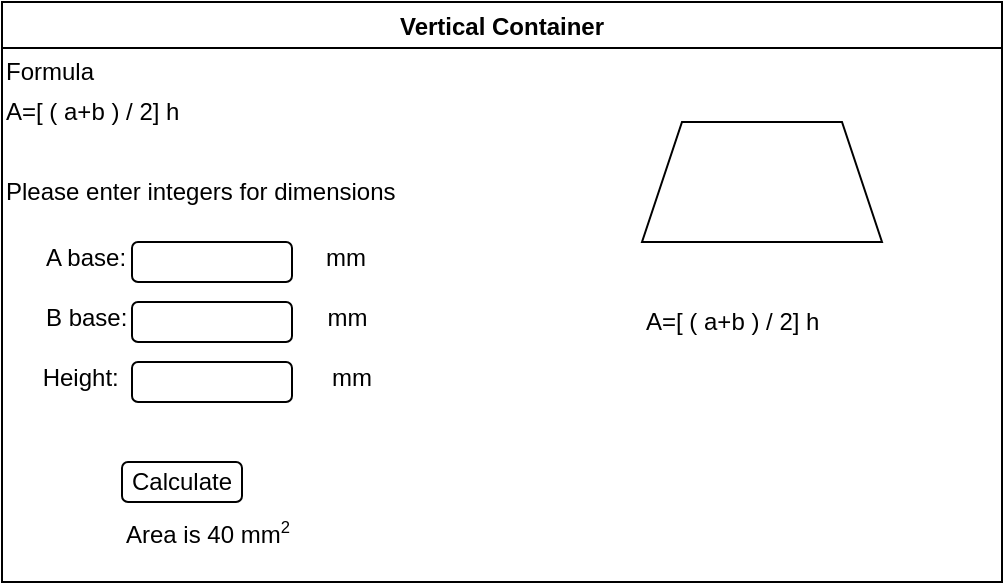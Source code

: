 <mxfile>
    <diagram id="wGQkQs1Zs2WG0cKM3YC_" name="Page-1">
        <mxGraphModel dx="686" dy="561" grid="1" gridSize="10" guides="1" tooltips="1" connect="1" arrows="1" fold="1" page="1" pageScale="1" pageWidth="850" pageHeight="1100" math="0" shadow="0">
            <root>
                <mxCell id="0"/>
                <mxCell id="1" parent="0"/>
                <mxCell id="2" value="Vertical Container" style="swimlane;swimlaneFillColor=#FFFFFF;" vertex="1" parent="1">
                    <mxGeometry x="175" y="150" width="500" height="290" as="geometry"/>
                </mxCell>
                <mxCell id="3" value="Formula" style="text;html=1;strokeColor=none;fillColor=none;align=left;verticalAlign=middle;whiteSpace=wrap;rounded=0;" vertex="1" parent="2">
                    <mxGeometry y="20" width="180" height="30" as="geometry"/>
                </mxCell>
                <mxCell id="4" value="A=[ ( a+b ) / 2] h&amp;nbsp;" style="text;html=1;strokeColor=none;fillColor=none;align=left;verticalAlign=middle;whiteSpace=wrap;rounded=0;" vertex="1" parent="2">
                    <mxGeometry y="40" width="180" height="30" as="geometry"/>
                </mxCell>
                <mxCell id="5" value="Please enter integers for dimensions" style="text;html=1;strokeColor=none;fillColor=none;align=left;verticalAlign=middle;whiteSpace=wrap;rounded=0;" vertex="1" parent="2">
                    <mxGeometry y="80" width="210" height="30" as="geometry"/>
                </mxCell>
                <mxCell id="7" value="" style="rounded=1;whiteSpace=wrap;html=1;" vertex="1" parent="2">
                    <mxGeometry x="65" y="120" width="80" height="20" as="geometry"/>
                </mxCell>
                <mxCell id="8" value="" style="rounded=1;whiteSpace=wrap;html=1;" vertex="1" parent="2">
                    <mxGeometry x="65" y="150" width="80" height="20" as="geometry"/>
                </mxCell>
                <mxCell id="9" value="" style="rounded=1;whiteSpace=wrap;html=1;" vertex="1" parent="2">
                    <mxGeometry x="65" y="180" width="80" height="20" as="geometry"/>
                </mxCell>
                <mxCell id="10" value="A base:&amp;nbsp; &amp;nbsp; &amp;nbsp; &amp;nbsp; &amp;nbsp; &amp;nbsp; &amp;nbsp; &amp;nbsp; &amp;nbsp; &amp;nbsp; &amp;nbsp; &amp;nbsp; &amp;nbsp; &amp;nbsp; &amp;nbsp; mm&amp;nbsp; &amp;nbsp; &amp;nbsp; &amp;nbsp;" style="text;html=1;strokeColor=none;fillColor=none;align=left;verticalAlign=middle;whiteSpace=wrap;rounded=0;" vertex="1" parent="2">
                    <mxGeometry x="20" y="120" width="170" height="30" as="geometry"/>
                </mxCell>
                <mxCell id="12" value="&amp;nbsp;Height:&amp;nbsp; &amp;nbsp; &amp;nbsp; &amp;nbsp; &amp;nbsp; &amp;nbsp; &amp;nbsp; &amp;nbsp; &amp;nbsp; &amp;nbsp; &amp;nbsp; &amp;nbsp; &amp;nbsp; &amp;nbsp; &amp;nbsp; &amp;nbsp; mm&amp;nbsp; &amp;nbsp; &amp;nbsp; &amp;nbsp;" style="text;html=1;strokeColor=none;fillColor=none;align=left;verticalAlign=middle;whiteSpace=wrap;rounded=0;" vertex="1" parent="2">
                    <mxGeometry x="15" y="180" width="180" height="30" as="geometry"/>
                </mxCell>
                <mxCell id="11" value="B base:&amp;nbsp; &amp;nbsp; &amp;nbsp; &amp;nbsp; &amp;nbsp; &amp;nbsp; &amp;nbsp; &amp;nbsp; &amp;nbsp; &amp;nbsp; &amp;nbsp; &amp;nbsp; &amp;nbsp; &amp;nbsp; &amp;nbsp; mm&amp;nbsp; &amp;nbsp; &amp;nbsp; &amp;nbsp;" style="text;html=1;strokeColor=none;fillColor=none;align=left;verticalAlign=middle;whiteSpace=wrap;rounded=0;" vertex="1" parent="2">
                    <mxGeometry x="20" y="150" width="170" height="30" as="geometry"/>
                </mxCell>
                <mxCell id="14" value="A=[ ( a+b ) / 2] h&amp;nbsp;" style="text;html=1;strokeColor=none;fillColor=none;align=left;verticalAlign=middle;whiteSpace=wrap;rounded=0;" vertex="1" parent="2">
                    <mxGeometry x="320" y="145" width="180" height="30" as="geometry"/>
                </mxCell>
                <mxCell id="15" value="" style="shape=trapezoid;perimeter=trapezoidPerimeter;whiteSpace=wrap;html=1;fixedSize=1;" vertex="1" parent="2">
                    <mxGeometry x="320" y="60" width="120" height="60" as="geometry"/>
                </mxCell>
                <mxCell id="16" value="Calculate" style="rounded=1;whiteSpace=wrap;html=1;" vertex="1" parent="2">
                    <mxGeometry x="60" y="230" width="60" height="20" as="geometry"/>
                </mxCell>
                <mxCell id="20" value="Area is 40 mm&lt;span style=&quot;font-size: 10px&quot;&gt;&lt;sup&gt;2&lt;/sup&gt;&lt;/span&gt;" style="text;html=1;strokeColor=none;fillColor=none;align=left;verticalAlign=middle;whiteSpace=wrap;rounded=0;" vertex="1" parent="2">
                    <mxGeometry x="60" y="250" width="180" height="30" as="geometry"/>
                </mxCell>
            </root>
        </mxGraphModel>
    </diagram>
</mxfile>